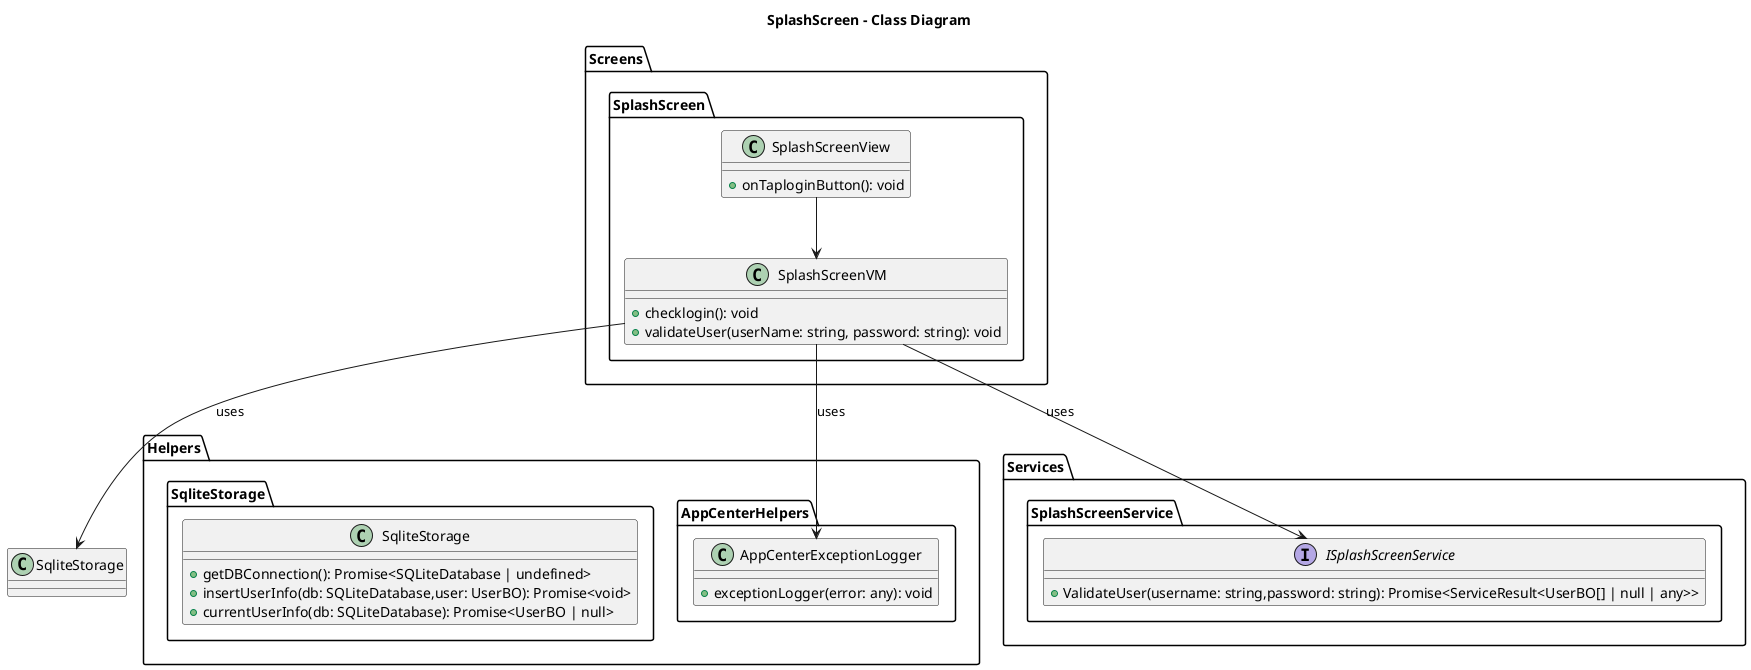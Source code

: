 @startuml SplashScreen - Class Diagram

title SplashScreen - Class Diagram

package Screens{
    package SplashScreen{
        class SplashScreenView{

            + onTaploginButton(): void
            

        }

        class SplashScreenVM{
            
            + checklogin(): void
            + validateUser(userName: string, password: string): void
            

        }
    }
}

package Helpers{

    package AppCenterHelpers{
        class AppCenterExceptionLogger{
            + exceptionLogger(error: any): void
        }
    }

    
    package SqliteStorage{
        class SqliteStorage{

            + getDBConnection(): Promise<SQLiteDatabase | undefined>
            + insertUserInfo(db: SQLiteDatabase,user: UserBO): Promise<void>
            + currentUserInfo(db: SQLiteDatabase): Promise<UserBO | null>
        }
        
    }

}

package Services{
    package SplashScreenService{
        interface ISplashScreenService{

            + ValidateUser(username: string,password: string): Promise<ServiceResult<UserBO[] | null | any>>

        }
    }
}



SplashScreenView --> SplashScreenVM
SplashScreenVM --> SqliteStorage:uses
SplashScreenVM --> ISplashScreenService:uses
SplashScreenVM --> AppCenterExceptionLogger:uses


@enduml